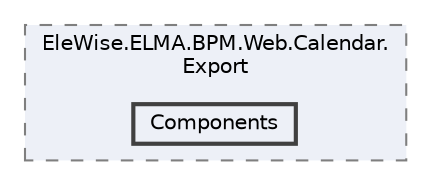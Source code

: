 digraph "Web/Modules/EleWise.ELMA.BPM.Web.Calendar.Export/Components"
{
 // LATEX_PDF_SIZE
  bgcolor="transparent";
  edge [fontname=Helvetica,fontsize=10,labelfontname=Helvetica,labelfontsize=10];
  node [fontname=Helvetica,fontsize=10,shape=box,height=0.2,width=0.4];
  compound=true
  subgraph clusterdir_66aae1be6186ba8e0c9d131ff8b3c4fc {
    graph [ bgcolor="#edf0f7", pencolor="grey50", label="EleWise.ELMA.BPM.Web.Calendar.\lExport", fontname=Helvetica,fontsize=10 style="filled,dashed", URL="dir_66aae1be6186ba8e0c9d131ff8b3c4fc.html",tooltip=""]
  dir_f79c079811a7953835dfcc0828a5361e [label="Components", fillcolor="#edf0f7", color="grey25", style="filled,bold", URL="dir_f79c079811a7953835dfcc0828a5361e.html",tooltip=""];
  }
}
